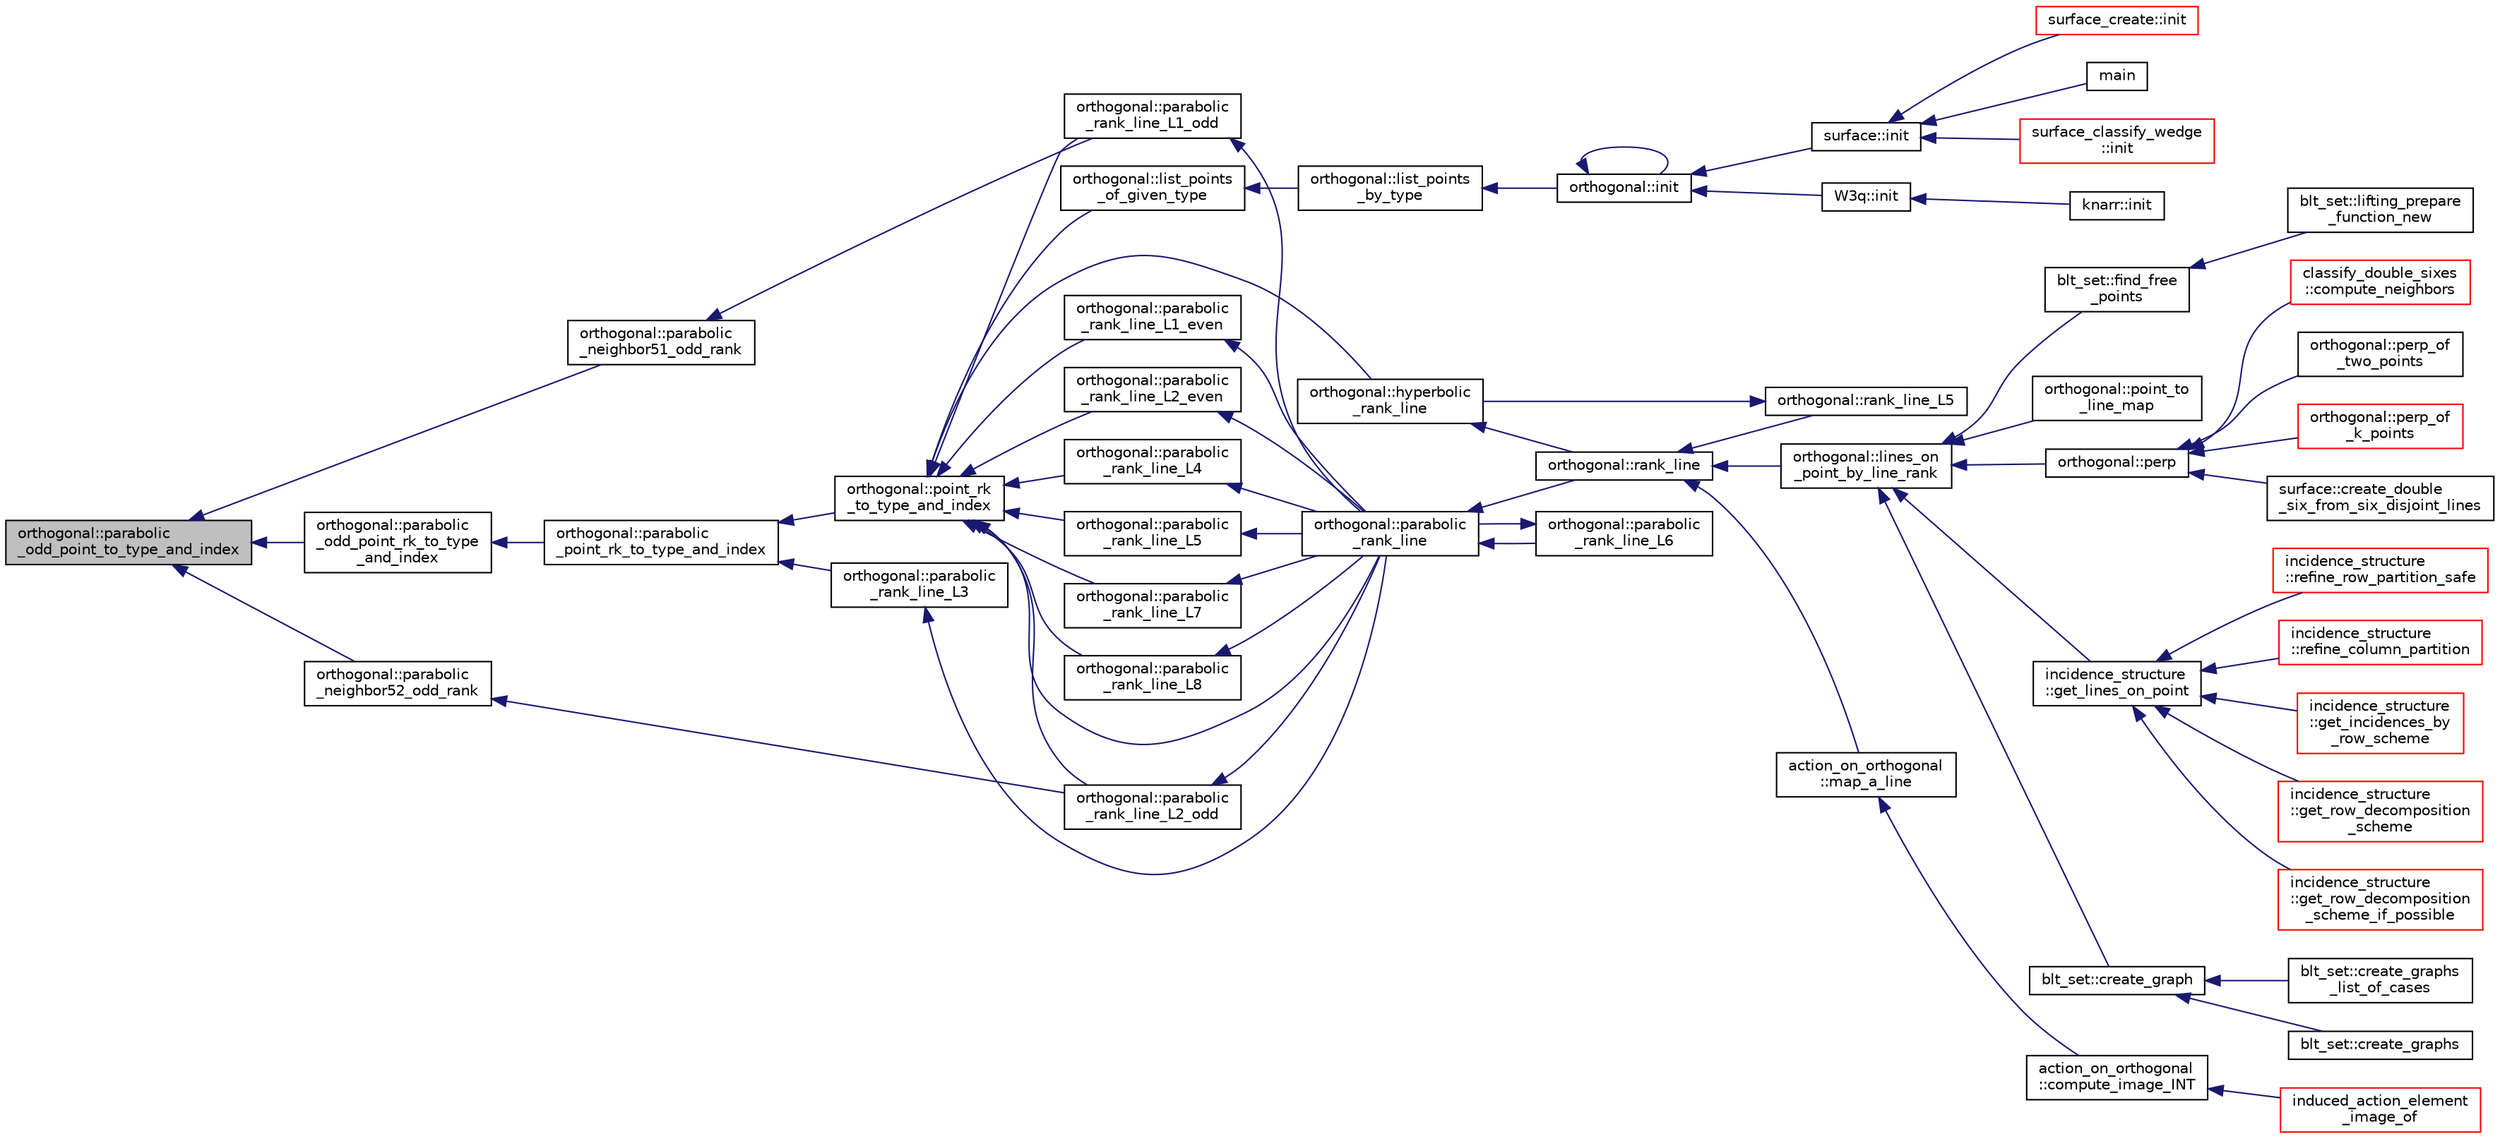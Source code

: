 digraph "orthogonal::parabolic_odd_point_to_type_and_index"
{
  edge [fontname="Helvetica",fontsize="10",labelfontname="Helvetica",labelfontsize="10"];
  node [fontname="Helvetica",fontsize="10",shape=record];
  rankdir="LR";
  Node23920 [label="orthogonal::parabolic\l_odd_point_to_type_and_index",height=0.2,width=0.4,color="black", fillcolor="grey75", style="filled", fontcolor="black"];
  Node23920 -> Node23921 [dir="back",color="midnightblue",fontsize="10",style="solid",fontname="Helvetica"];
  Node23921 [label="orthogonal::parabolic\l_odd_point_rk_to_type\l_and_index",height=0.2,width=0.4,color="black", fillcolor="white", style="filled",URL="$d7/daa/classorthogonal.html#a5a734a756f44e8ea0c2e4822e795e309"];
  Node23921 -> Node23922 [dir="back",color="midnightblue",fontsize="10",style="solid",fontname="Helvetica"];
  Node23922 [label="orthogonal::parabolic\l_point_rk_to_type_and_index",height=0.2,width=0.4,color="black", fillcolor="white", style="filled",URL="$d7/daa/classorthogonal.html#aadca2791fa70e971edf85858b725502d"];
  Node23922 -> Node23923 [dir="back",color="midnightblue",fontsize="10",style="solid",fontname="Helvetica"];
  Node23923 [label="orthogonal::point_rk\l_to_type_and_index",height=0.2,width=0.4,color="black", fillcolor="white", style="filled",URL="$d7/daa/classorthogonal.html#a5419c9c6b60c81e6e66f3606e7ad1815"];
  Node23923 -> Node23924 [dir="back",color="midnightblue",fontsize="10",style="solid",fontname="Helvetica"];
  Node23924 [label="orthogonal::list_points\l_of_given_type",height=0.2,width=0.4,color="black", fillcolor="white", style="filled",URL="$d7/daa/classorthogonal.html#a80ded28f55a2191d5a5ec5fe9ee1a4c7"];
  Node23924 -> Node23925 [dir="back",color="midnightblue",fontsize="10",style="solid",fontname="Helvetica"];
  Node23925 [label="orthogonal::list_points\l_by_type",height=0.2,width=0.4,color="black", fillcolor="white", style="filled",URL="$d7/daa/classorthogonal.html#a078981d509c626c1cdad322ab94c697c"];
  Node23925 -> Node23926 [dir="back",color="midnightblue",fontsize="10",style="solid",fontname="Helvetica"];
  Node23926 [label="orthogonal::init",height=0.2,width=0.4,color="black", fillcolor="white", style="filled",URL="$d7/daa/classorthogonal.html#a8bd53ba30f34ac50889503f0f3ef6deb"];
  Node23926 -> Node23926 [dir="back",color="midnightblue",fontsize="10",style="solid",fontname="Helvetica"];
  Node23926 -> Node23927 [dir="back",color="midnightblue",fontsize="10",style="solid",fontname="Helvetica"];
  Node23927 [label="surface::init",height=0.2,width=0.4,color="black", fillcolor="white", style="filled",URL="$d5/d88/classsurface.html#a90570b0ca6ab02988159f2c40cb27308"];
  Node23927 -> Node23928 [dir="back",color="midnightblue",fontsize="10",style="solid",fontname="Helvetica"];
  Node23928 [label="main",height=0.2,width=0.4,color="black", fillcolor="white", style="filled",URL="$d6/dc3/arc__lifting__main_8_c.html#a217dbf8b442f20279ea00b898af96f52"];
  Node23927 -> Node23929 [dir="back",color="midnightblue",fontsize="10",style="solid",fontname="Helvetica"];
  Node23929 [label="surface_classify_wedge\l::init",height=0.2,width=0.4,color="red", fillcolor="white", style="filled",URL="$d7/d5c/classsurface__classify__wedge.html#a43302106663b307aa8274a5112a7010a"];
  Node23927 -> Node23931 [dir="back",color="midnightblue",fontsize="10",style="solid",fontname="Helvetica"];
  Node23931 [label="surface_create::init",height=0.2,width=0.4,color="red", fillcolor="white", style="filled",URL="$de/da4/classsurface__create.html#ab0db5c12825f778e3caf8aa4da02eb06"];
  Node23926 -> Node23933 [dir="back",color="midnightblue",fontsize="10",style="solid",fontname="Helvetica"];
  Node23933 [label="W3q::init",height=0.2,width=0.4,color="black", fillcolor="white", style="filled",URL="$de/d2c/class_w3q.html#a215fe070895a4915537fcb1bfba4f777"];
  Node23933 -> Node23934 [dir="back",color="midnightblue",fontsize="10",style="solid",fontname="Helvetica"];
  Node23934 [label="knarr::init",height=0.2,width=0.4,color="black", fillcolor="white", style="filled",URL="$d7/de5/classknarr.html#a1e25f28aeec8f316cc0ce81eb89e670e"];
  Node23923 -> Node23935 [dir="back",color="midnightblue",fontsize="10",style="solid",fontname="Helvetica"];
  Node23935 [label="orthogonal::hyperbolic\l_rank_line",height=0.2,width=0.4,color="black", fillcolor="white", style="filled",URL="$d7/daa/classorthogonal.html#a2810f9a6851f445b03fdbfe2a888e9f5"];
  Node23935 -> Node23936 [dir="back",color="midnightblue",fontsize="10",style="solid",fontname="Helvetica"];
  Node23936 [label="orthogonal::rank_line",height=0.2,width=0.4,color="black", fillcolor="white", style="filled",URL="$d7/daa/classorthogonal.html#a5e1b5a3eb76840f425e71f25dabcd470"];
  Node23936 -> Node23937 [dir="back",color="midnightblue",fontsize="10",style="solid",fontname="Helvetica"];
  Node23937 [label="orthogonal::lines_on\l_point_by_line_rank",height=0.2,width=0.4,color="black", fillcolor="white", style="filled",URL="$d7/daa/classorthogonal.html#adc21874b6da3cd3585c704994fb538aa"];
  Node23937 -> Node23938 [dir="back",color="midnightblue",fontsize="10",style="solid",fontname="Helvetica"];
  Node23938 [label="blt_set::create_graph",height=0.2,width=0.4,color="black", fillcolor="white", style="filled",URL="$d1/d3d/classblt__set.html#ae92249ece99ffbc92e93e49cd5d5dccf"];
  Node23938 -> Node23939 [dir="back",color="midnightblue",fontsize="10",style="solid",fontname="Helvetica"];
  Node23939 [label="blt_set::create_graphs",height=0.2,width=0.4,color="black", fillcolor="white", style="filled",URL="$d1/d3d/classblt__set.html#a3f1d4a8ed15875c47b327949f26a4533"];
  Node23938 -> Node23940 [dir="back",color="midnightblue",fontsize="10",style="solid",fontname="Helvetica"];
  Node23940 [label="blt_set::create_graphs\l_list_of_cases",height=0.2,width=0.4,color="black", fillcolor="white", style="filled",URL="$d1/d3d/classblt__set.html#a91ad531d4154bd887182dbd6121476f3"];
  Node23937 -> Node23941 [dir="back",color="midnightblue",fontsize="10",style="solid",fontname="Helvetica"];
  Node23941 [label="blt_set::find_free\l_points",height=0.2,width=0.4,color="black", fillcolor="white", style="filled",URL="$d1/d3d/classblt__set.html#a71f82dd3dc4a901ea2a0949d2f1af302"];
  Node23941 -> Node23942 [dir="back",color="midnightblue",fontsize="10",style="solid",fontname="Helvetica"];
  Node23942 [label="blt_set::lifting_prepare\l_function_new",height=0.2,width=0.4,color="black", fillcolor="white", style="filled",URL="$d1/d3d/classblt__set.html#a1314b7c0a3b78ba54c0f61a397d8afce"];
  Node23937 -> Node23943 [dir="back",color="midnightblue",fontsize="10",style="solid",fontname="Helvetica"];
  Node23943 [label="orthogonal::point_to\l_line_map",height=0.2,width=0.4,color="black", fillcolor="white", style="filled",URL="$d7/daa/classorthogonal.html#a1eae48671390d1c251303be93b45f9e4"];
  Node23937 -> Node23944 [dir="back",color="midnightblue",fontsize="10",style="solid",fontname="Helvetica"];
  Node23944 [label="orthogonal::perp",height=0.2,width=0.4,color="black", fillcolor="white", style="filled",URL="$d7/daa/classorthogonal.html#ae80e0fa8d1e8caddb9afbb466e3d3189"];
  Node23944 -> Node23945 [dir="back",color="midnightblue",fontsize="10",style="solid",fontname="Helvetica"];
  Node23945 [label="orthogonal::perp_of\l_two_points",height=0.2,width=0.4,color="black", fillcolor="white", style="filled",URL="$d7/daa/classorthogonal.html#a6a05fef2e61ed508bff66d6728c58ec0"];
  Node23944 -> Node23946 [dir="back",color="midnightblue",fontsize="10",style="solid",fontname="Helvetica"];
  Node23946 [label="orthogonal::perp_of\l_k_points",height=0.2,width=0.4,color="red", fillcolor="white", style="filled",URL="$d7/daa/classorthogonal.html#a6a92a4680dc76bb289141fc5c765f5fb"];
  Node23944 -> Node23969 [dir="back",color="midnightblue",fontsize="10",style="solid",fontname="Helvetica"];
  Node23969 [label="surface::create_double\l_six_from_six_disjoint_lines",height=0.2,width=0.4,color="black", fillcolor="white", style="filled",URL="$d5/d88/classsurface.html#a4c44f0a33d709edee71537547880dd87"];
  Node23944 -> Node23970 [dir="back",color="midnightblue",fontsize="10",style="solid",fontname="Helvetica"];
  Node23970 [label="classify_double_sixes\l::compute_neighbors",height=0.2,width=0.4,color="red", fillcolor="white", style="filled",URL="$dd/d23/classclassify__double__sixes.html#a675e241052c36c58063ddcfc06d209b2"];
  Node23937 -> Node23971 [dir="back",color="midnightblue",fontsize="10",style="solid",fontname="Helvetica"];
  Node23971 [label="incidence_structure\l::get_lines_on_point",height=0.2,width=0.4,color="black", fillcolor="white", style="filled",URL="$da/d8a/classincidence__structure.html#a09148fd9478525b4a65c8e44833d1861"];
  Node23971 -> Node23972 [dir="back",color="midnightblue",fontsize="10",style="solid",fontname="Helvetica"];
  Node23972 [label="incidence_structure\l::refine_row_partition_safe",height=0.2,width=0.4,color="red", fillcolor="white", style="filled",URL="$da/d8a/classincidence__structure.html#ae84b2dc0f1a0cd1f9acfadcae21e3745"];
  Node23971 -> Node23993 [dir="back",color="midnightblue",fontsize="10",style="solid",fontname="Helvetica"];
  Node23993 [label="incidence_structure\l::refine_column_partition",height=0.2,width=0.4,color="red", fillcolor="white", style="filled",URL="$da/d8a/classincidence__structure.html#ac262f307c1531d67496129dc7890cda4"];
  Node23971 -> Node23998 [dir="back",color="midnightblue",fontsize="10",style="solid",fontname="Helvetica"];
  Node23998 [label="incidence_structure\l::get_incidences_by\l_row_scheme",height=0.2,width=0.4,color="red", fillcolor="white", style="filled",URL="$da/d8a/classincidence__structure.html#addab249e03244133841bd793389c792c"];
  Node23971 -> Node24002 [dir="back",color="midnightblue",fontsize="10",style="solid",fontname="Helvetica"];
  Node24002 [label="incidence_structure\l::get_row_decomposition\l_scheme",height=0.2,width=0.4,color="red", fillcolor="white", style="filled",URL="$da/d8a/classincidence__structure.html#aa0ad04253ba8e75bb15900ee8b01c9aa"];
  Node23971 -> Node24013 [dir="back",color="midnightblue",fontsize="10",style="solid",fontname="Helvetica"];
  Node24013 [label="incidence_structure\l::get_row_decomposition\l_scheme_if_possible",height=0.2,width=0.4,color="red", fillcolor="white", style="filled",URL="$da/d8a/classincidence__structure.html#ac93d2a6419b0fca3f25f101c5f08caf5"];
  Node23936 -> Node24015 [dir="back",color="midnightblue",fontsize="10",style="solid",fontname="Helvetica"];
  Node24015 [label="orthogonal::rank_line_L5",height=0.2,width=0.4,color="black", fillcolor="white", style="filled",URL="$d7/daa/classorthogonal.html#a80bcc065004ef76b70cef437fff6f54c"];
  Node24015 -> Node23935 [dir="back",color="midnightblue",fontsize="10",style="solid",fontname="Helvetica"];
  Node23936 -> Node24016 [dir="back",color="midnightblue",fontsize="10",style="solid",fontname="Helvetica"];
  Node24016 [label="action_on_orthogonal\l::map_a_line",height=0.2,width=0.4,color="black", fillcolor="white", style="filled",URL="$dc/d87/classaction__on__orthogonal.html#ac7e41a4bbc9e0f2813f2f7030f3ed177"];
  Node24016 -> Node24017 [dir="back",color="midnightblue",fontsize="10",style="solid",fontname="Helvetica"];
  Node24017 [label="action_on_orthogonal\l::compute_image_INT",height=0.2,width=0.4,color="black", fillcolor="white", style="filled",URL="$dc/d87/classaction__on__orthogonal.html#a53cee5a150163f7614151b9cd1fc06f3"];
  Node24017 -> Node24018 [dir="back",color="midnightblue",fontsize="10",style="solid",fontname="Helvetica"];
  Node24018 [label="induced_action_element\l_image_of",height=0.2,width=0.4,color="red", fillcolor="white", style="filled",URL="$d3/d27/interface_8_c.html#a821850d6c3988dd122de0489cd36f0f0"];
  Node23923 -> Node24218 [dir="back",color="midnightblue",fontsize="10",style="solid",fontname="Helvetica"];
  Node24218 [label="orthogonal::parabolic\l_rank_line",height=0.2,width=0.4,color="black", fillcolor="white", style="filled",URL="$d7/daa/classorthogonal.html#a7df334ceca90bc5b90c56354dbaf45c9"];
  Node24218 -> Node23936 [dir="back",color="midnightblue",fontsize="10",style="solid",fontname="Helvetica"];
  Node24218 -> Node24219 [dir="back",color="midnightblue",fontsize="10",style="solid",fontname="Helvetica"];
  Node24219 [label="orthogonal::parabolic\l_rank_line_L6",height=0.2,width=0.4,color="black", fillcolor="white", style="filled",URL="$d7/daa/classorthogonal.html#ab242f864cc2a012dee7c379649d2e566"];
  Node24219 -> Node24218 [dir="back",color="midnightblue",fontsize="10",style="solid",fontname="Helvetica"];
  Node23923 -> Node24220 [dir="back",color="midnightblue",fontsize="10",style="solid",fontname="Helvetica"];
  Node24220 [label="orthogonal::parabolic\l_rank_line_L1_even",height=0.2,width=0.4,color="black", fillcolor="white", style="filled",URL="$d7/daa/classorthogonal.html#a7f055ba3f318499430444e583ed03ee3"];
  Node24220 -> Node24218 [dir="back",color="midnightblue",fontsize="10",style="solid",fontname="Helvetica"];
  Node23923 -> Node24221 [dir="back",color="midnightblue",fontsize="10",style="solid",fontname="Helvetica"];
  Node24221 [label="orthogonal::parabolic\l_rank_line_L1_odd",height=0.2,width=0.4,color="black", fillcolor="white", style="filled",URL="$d7/daa/classorthogonal.html#aab93abadf848b0a5d72b367f155cd7e4"];
  Node24221 -> Node24218 [dir="back",color="midnightblue",fontsize="10",style="solid",fontname="Helvetica"];
  Node23923 -> Node24222 [dir="back",color="midnightblue",fontsize="10",style="solid",fontname="Helvetica"];
  Node24222 [label="orthogonal::parabolic\l_rank_line_L2_even",height=0.2,width=0.4,color="black", fillcolor="white", style="filled",URL="$d7/daa/classorthogonal.html#ad884e741520104066da699b1133deeb0"];
  Node24222 -> Node24218 [dir="back",color="midnightblue",fontsize="10",style="solid",fontname="Helvetica"];
  Node23923 -> Node24223 [dir="back",color="midnightblue",fontsize="10",style="solid",fontname="Helvetica"];
  Node24223 [label="orthogonal::parabolic\l_rank_line_L2_odd",height=0.2,width=0.4,color="black", fillcolor="white", style="filled",URL="$d7/daa/classorthogonal.html#a87ddd814e99966b82e69a1041307074f"];
  Node24223 -> Node24218 [dir="back",color="midnightblue",fontsize="10",style="solid",fontname="Helvetica"];
  Node23923 -> Node24224 [dir="back",color="midnightblue",fontsize="10",style="solid",fontname="Helvetica"];
  Node24224 [label="orthogonal::parabolic\l_rank_line_L4",height=0.2,width=0.4,color="black", fillcolor="white", style="filled",URL="$d7/daa/classorthogonal.html#a9e693d30c0ade825f389feec38ea83b2"];
  Node24224 -> Node24218 [dir="back",color="midnightblue",fontsize="10",style="solid",fontname="Helvetica"];
  Node23923 -> Node24225 [dir="back",color="midnightblue",fontsize="10",style="solid",fontname="Helvetica"];
  Node24225 [label="orthogonal::parabolic\l_rank_line_L5",height=0.2,width=0.4,color="black", fillcolor="white", style="filled",URL="$d7/daa/classorthogonal.html#ab9ff5dd42f31a297d03c559a4934a950"];
  Node24225 -> Node24218 [dir="back",color="midnightblue",fontsize="10",style="solid",fontname="Helvetica"];
  Node23923 -> Node24226 [dir="back",color="midnightblue",fontsize="10",style="solid",fontname="Helvetica"];
  Node24226 [label="orthogonal::parabolic\l_rank_line_L7",height=0.2,width=0.4,color="black", fillcolor="white", style="filled",URL="$d7/daa/classorthogonal.html#ac38fe609d558cb7b16d92b7eb606c6f1"];
  Node24226 -> Node24218 [dir="back",color="midnightblue",fontsize="10",style="solid",fontname="Helvetica"];
  Node23923 -> Node24227 [dir="back",color="midnightblue",fontsize="10",style="solid",fontname="Helvetica"];
  Node24227 [label="orthogonal::parabolic\l_rank_line_L8",height=0.2,width=0.4,color="black", fillcolor="white", style="filled",URL="$d7/daa/classorthogonal.html#af1fb4b5a1ab65d189daea2de78de5225"];
  Node24227 -> Node24218 [dir="back",color="midnightblue",fontsize="10",style="solid",fontname="Helvetica"];
  Node23922 -> Node24228 [dir="back",color="midnightblue",fontsize="10",style="solid",fontname="Helvetica"];
  Node24228 [label="orthogonal::parabolic\l_rank_line_L3",height=0.2,width=0.4,color="black", fillcolor="white", style="filled",URL="$d7/daa/classorthogonal.html#afea1a02e2b439b28127cfa2a782da8c9"];
  Node24228 -> Node24218 [dir="back",color="midnightblue",fontsize="10",style="solid",fontname="Helvetica"];
  Node23920 -> Node24229 [dir="back",color="midnightblue",fontsize="10",style="solid",fontname="Helvetica"];
  Node24229 [label="orthogonal::parabolic\l_neighbor51_odd_rank",height=0.2,width=0.4,color="black", fillcolor="white", style="filled",URL="$d7/daa/classorthogonal.html#ac088ee6a73b26e7ad1bbf8e25b14b87a"];
  Node24229 -> Node24221 [dir="back",color="midnightblue",fontsize="10",style="solid",fontname="Helvetica"];
  Node23920 -> Node24230 [dir="back",color="midnightblue",fontsize="10",style="solid",fontname="Helvetica"];
  Node24230 [label="orthogonal::parabolic\l_neighbor52_odd_rank",height=0.2,width=0.4,color="black", fillcolor="white", style="filled",URL="$d7/daa/classorthogonal.html#a8c2cac0e686f8c0dcb6a93a37c447970"];
  Node24230 -> Node24223 [dir="back",color="midnightblue",fontsize="10",style="solid",fontname="Helvetica"];
}
